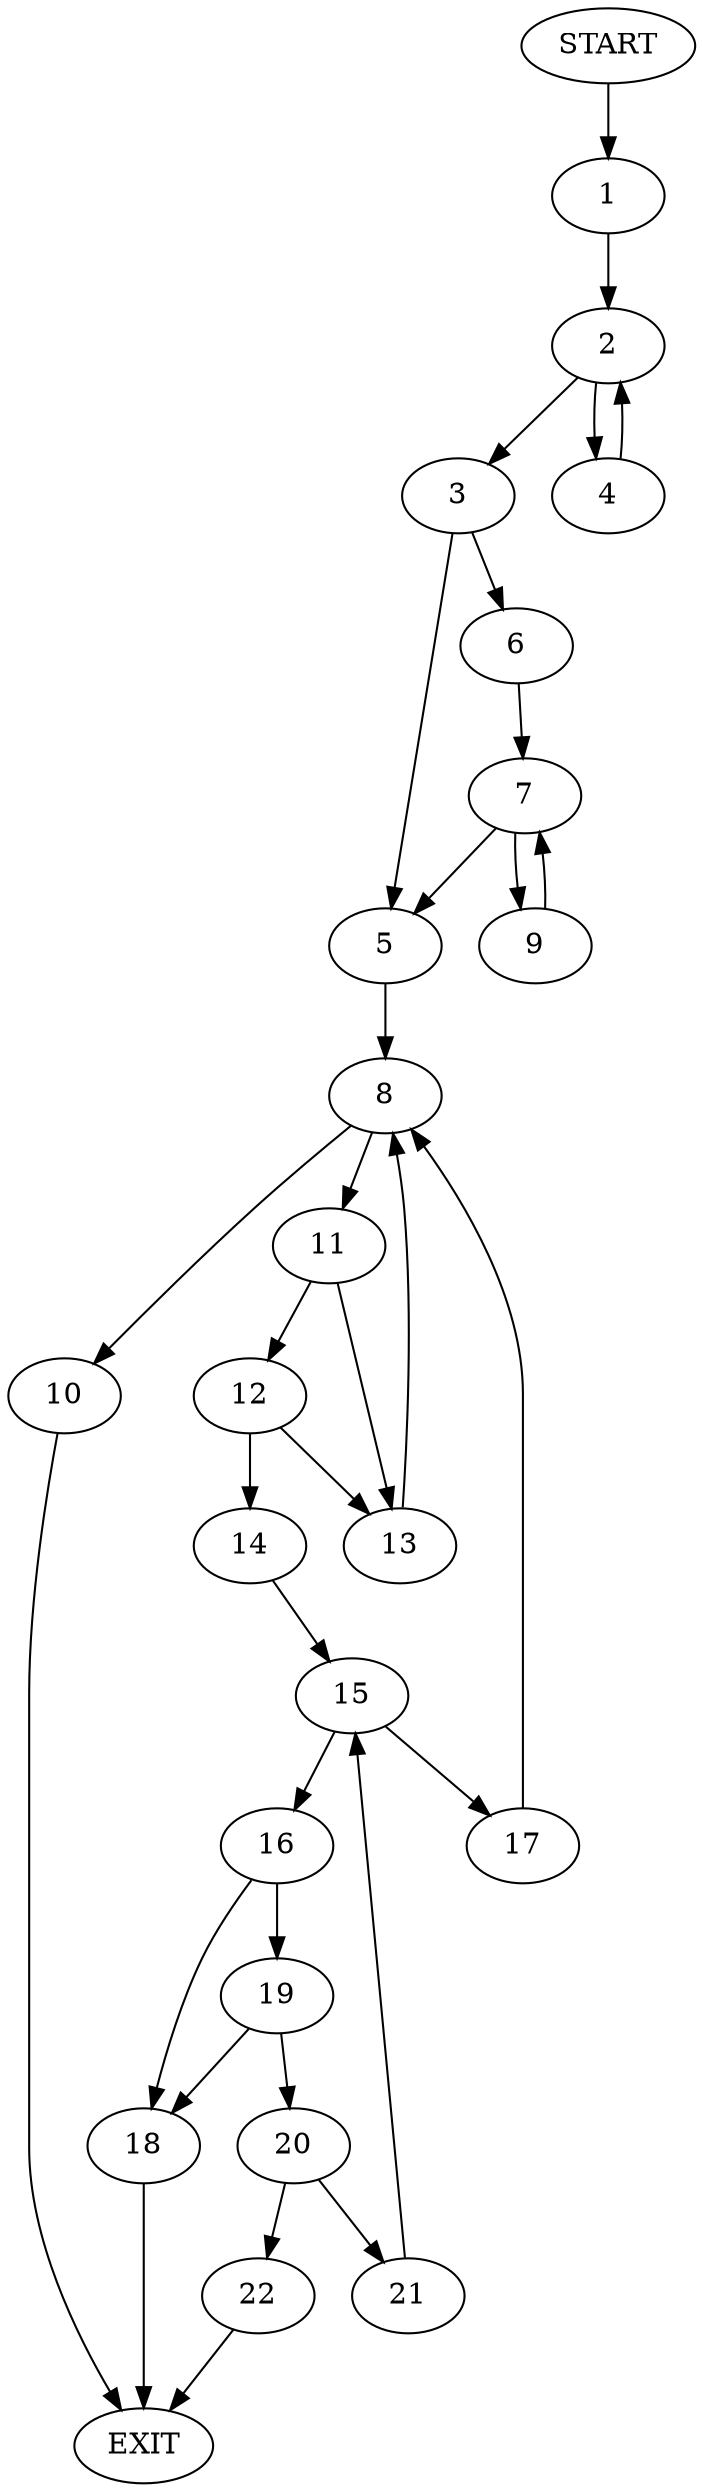 digraph {
0 [label="START"]
23 [label="EXIT"]
0 -> 1
1 -> 2
2 -> 3
2 -> 4
4 -> 2
3 -> 5
3 -> 6
6 -> 7
5 -> 8
7 -> 5
7 -> 9
9 -> 7
8 -> 10
8 -> 11
10 -> 23
11 -> 12
11 -> 13
13 -> 8
12 -> 13
12 -> 14
14 -> 15
15 -> 16
15 -> 17
16 -> 18
16 -> 19
17 -> 8
19 -> 18
19 -> 20
18 -> 23
20 -> 21
20 -> 22
22 -> 23
21 -> 15
}
